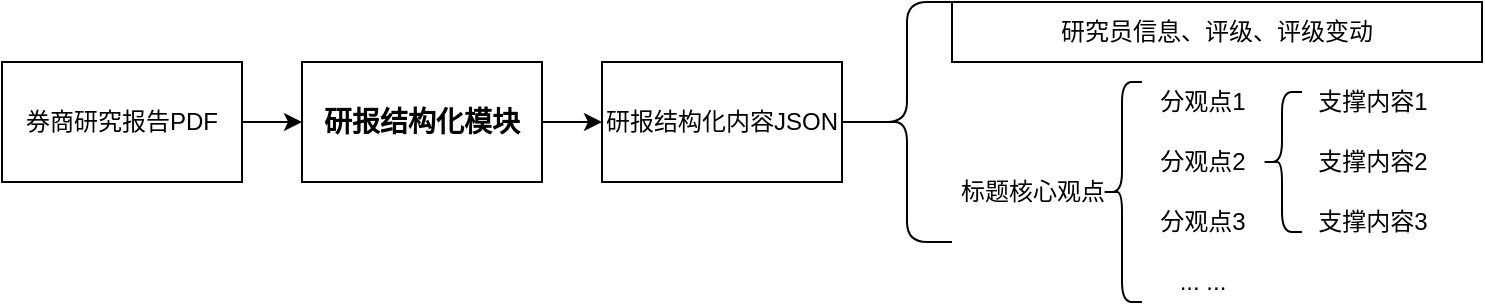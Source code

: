 <mxfile version="14.4.9" type="github">
  <diagram id="6hFdmCQeTaRCoXPAwDJg" name="第 1 页">
    <mxGraphModel dx="933" dy="469" grid="1" gridSize="10" guides="1" tooltips="1" connect="1" arrows="1" fold="1" page="1" pageScale="1" pageWidth="850" pageHeight="1100" math="0" shadow="0">
      <root>
        <mxCell id="0" />
        <mxCell id="1" parent="0" />
        <mxCell id="w1Mxv_EWWckMre-zm8aH-8" style="edgeStyle=orthogonalEdgeStyle;rounded=0;orthogonalLoop=1;jettySize=auto;html=1;exitX=1;exitY=0.5;exitDx=0;exitDy=0;entryX=0;entryY=0.5;entryDx=0;entryDy=0;" edge="1" parent="1" source="w1Mxv_EWWckMre-zm8aH-1" target="w1Mxv_EWWckMre-zm8aH-7">
          <mxGeometry relative="1" as="geometry" />
        </mxCell>
        <mxCell id="w1Mxv_EWWckMre-zm8aH-1" value="&lt;b&gt;&lt;font style=&quot;font-size: 14px&quot;&gt;研报结构化模块&lt;/font&gt;&lt;/b&gt;" style="rounded=0;whiteSpace=wrap;html=1;" vertex="1" parent="1">
          <mxGeometry x="160" y="190" width="120" height="60" as="geometry" />
        </mxCell>
        <mxCell id="w1Mxv_EWWckMre-zm8aH-3" style="edgeStyle=orthogonalEdgeStyle;rounded=0;orthogonalLoop=1;jettySize=auto;html=1;exitX=1;exitY=0.5;exitDx=0;exitDy=0;entryX=0;entryY=0.5;entryDx=0;entryDy=0;" edge="1" parent="1" source="w1Mxv_EWWckMre-zm8aH-2" target="w1Mxv_EWWckMre-zm8aH-1">
          <mxGeometry relative="1" as="geometry" />
        </mxCell>
        <mxCell id="w1Mxv_EWWckMre-zm8aH-2" value="券商研究报告PDF" style="rounded=0;whiteSpace=wrap;html=1;" vertex="1" parent="1">
          <mxGeometry x="10" y="190" width="120" height="60" as="geometry" />
        </mxCell>
        <mxCell id="w1Mxv_EWWckMre-zm8aH-4" value="研究员信息、评级、评级变动" style="rounded=0;whiteSpace=wrap;html=1;" vertex="1" parent="1">
          <mxGeometry x="485" y="160" width="265" height="30" as="geometry" />
        </mxCell>
        <mxCell id="w1Mxv_EWWckMre-zm8aH-5" value="" style="shape=curlyBracket;whiteSpace=wrap;html=1;rounded=1;" vertex="1" parent="1">
          <mxGeometry x="440" y="160" width="45" height="120" as="geometry" />
        </mxCell>
        <mxCell id="w1Mxv_EWWckMre-zm8aH-10" style="edgeStyle=orthogonalEdgeStyle;rounded=0;orthogonalLoop=1;jettySize=auto;html=1;exitX=1;exitY=0.5;exitDx=0;exitDy=0;entryX=0.222;entryY=0.5;entryDx=0;entryDy=0;entryPerimeter=0;endArrow=none;endFill=0;" edge="1" parent="1" source="w1Mxv_EWWckMre-zm8aH-7" target="w1Mxv_EWWckMre-zm8aH-5">
          <mxGeometry relative="1" as="geometry" />
        </mxCell>
        <mxCell id="w1Mxv_EWWckMre-zm8aH-7" value="研报结构化内容JSON" style="rounded=0;whiteSpace=wrap;html=1;" vertex="1" parent="1">
          <mxGeometry x="310" y="190" width="120" height="60" as="geometry" />
        </mxCell>
        <mxCell id="w1Mxv_EWWckMre-zm8aH-16" value="标题核心观点" style="text;html=1;align=center;verticalAlign=middle;resizable=0;points=[];autosize=1;" vertex="1" parent="1">
          <mxGeometry x="480" y="245" width="90" height="20" as="geometry" />
        </mxCell>
        <mxCell id="w1Mxv_EWWckMre-zm8aH-17" value="" style="shape=curlyBracket;whiteSpace=wrap;html=1;rounded=1;size=0.5;" vertex="1" parent="1">
          <mxGeometry x="560" y="200" width="20" height="110" as="geometry" />
        </mxCell>
        <mxCell id="w1Mxv_EWWckMre-zm8aH-18" value="分观点1" style="text;html=1;align=center;verticalAlign=middle;resizable=0;points=[];autosize=1;" vertex="1" parent="1">
          <mxGeometry x="580" y="200" width="60" height="20" as="geometry" />
        </mxCell>
        <mxCell id="w1Mxv_EWWckMre-zm8aH-19" value="分观点2" style="text;html=1;align=center;verticalAlign=middle;resizable=0;points=[];autosize=1;" vertex="1" parent="1">
          <mxGeometry x="580" y="230" width="60" height="20" as="geometry" />
        </mxCell>
        <mxCell id="w1Mxv_EWWckMre-zm8aH-20" value="分观点3" style="text;html=1;align=center;verticalAlign=middle;resizable=0;points=[];autosize=1;" vertex="1" parent="1">
          <mxGeometry x="580" y="260" width="60" height="20" as="geometry" />
        </mxCell>
        <mxCell id="w1Mxv_EWWckMre-zm8aH-21" value="... ..." style="text;html=1;align=center;verticalAlign=middle;resizable=0;points=[];autosize=1;" vertex="1" parent="1">
          <mxGeometry x="590" y="290" width="40" height="20" as="geometry" />
        </mxCell>
        <mxCell id="w1Mxv_EWWckMre-zm8aH-22" value="" style="shape=curlyBracket;whiteSpace=wrap;html=1;rounded=1;size=0.5;" vertex="1" parent="1">
          <mxGeometry x="640" y="205" width="20" height="70" as="geometry" />
        </mxCell>
        <mxCell id="w1Mxv_EWWckMre-zm8aH-23" value="支撑内容1" style="text;html=1;align=center;verticalAlign=middle;resizable=0;points=[];autosize=1;" vertex="1" parent="1">
          <mxGeometry x="660" y="200" width="70" height="20" as="geometry" />
        </mxCell>
        <mxCell id="w1Mxv_EWWckMre-zm8aH-24" value="支撑内容2" style="text;html=1;align=center;verticalAlign=middle;resizable=0;points=[];autosize=1;" vertex="1" parent="1">
          <mxGeometry x="660" y="230" width="70" height="20" as="geometry" />
        </mxCell>
        <mxCell id="w1Mxv_EWWckMre-zm8aH-25" value="支撑内容3" style="text;html=1;align=center;verticalAlign=middle;resizable=0;points=[];autosize=1;" vertex="1" parent="1">
          <mxGeometry x="660" y="260" width="70" height="20" as="geometry" />
        </mxCell>
      </root>
    </mxGraphModel>
  </diagram>
</mxfile>
